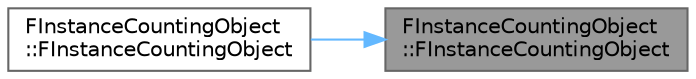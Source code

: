 digraph "FInstanceCountingObject::FInstanceCountingObject"
{
 // INTERACTIVE_SVG=YES
 // LATEX_PDF_SIZE
  bgcolor="transparent";
  edge [fontname=Helvetica,fontsize=10,labelfontname=Helvetica,labelfontsize=10];
  node [fontname=Helvetica,fontsize=10,shape=box,height=0.2,width=0.4];
  rankdir="RL";
  Node1 [id="Node000001",label="FInstanceCountingObject\l::FInstanceCountingObject",height=0.2,width=0.4,color="gray40", fillcolor="grey60", style="filled", fontcolor="black",tooltip="Constructor, though geneerally these objects should be created using the COUNT_INSTANCES_ macro."];
  Node1 -> Node2 [id="edge1_Node000001_Node000002",dir="back",color="steelblue1",style="solid",tooltip=" "];
  Node2 [id="Node000002",label="FInstanceCountingObject\l::FInstanceCountingObject",height=0.2,width=0.4,color="grey40", fillcolor="white", style="filled",URL="$db/dd0/classFInstanceCountingObject.html#a32f279ba1aec305226fa3f9ffb11648e",tooltip="Copy-constructor for assigment."];
}
